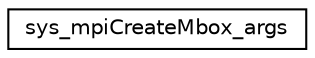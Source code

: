 digraph "Graphical Class Hierarchy"
{
 // LATEX_PDF_SIZE
  edge [fontname="Helvetica",fontsize="10",labelfontname="Helvetica",labelfontsize="10"];
  node [fontname="Helvetica",fontsize="10",shape=record];
  rankdir="LR";
  Node0 [label="sys_mpiCreateMbox_args",height=0.2,width=0.4,color="black", fillcolor="white", style="filled",URL="$structsys__mpiCreateMbox__args.html",tooltip=" "];
}
